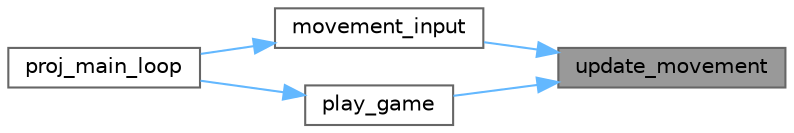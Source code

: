 digraph "update_movement"
{
 // LATEX_PDF_SIZE
  bgcolor="transparent";
  edge [fontname=Helvetica,fontsize=10,labelfontname=Helvetica,labelfontsize=10];
  node [fontname=Helvetica,fontsize=10,shape=box,height=0.2,width=0.4];
  rankdir="RL";
  Node1 [label="update_movement",height=0.2,width=0.4,color="gray40", fillcolor="grey60", style="filled", fontcolor="black",tooltip="Updates the movement of the Tetris piece."];
  Node1 -> Node2 [dir="back",color="steelblue1",style="solid"];
  Node2 [label="movement_input",height=0.2,width=0.4,color="grey40", fillcolor="white", style="filled",URL="$game_8c.html#a07262bb3793448f1bec8e073827a09fa",tooltip="Handles the movement input for the current piece."];
  Node2 -> Node3 [dir="back",color="steelblue1",style="solid"];
  Node3 [label="proj_main_loop",height=0.2,width=0.4,color="grey40", fillcolor="white", style="filled",URL="$proj_8c.html#a2a16f651eccbd248e1ad3b3b924b143b",tooltip=" "];
  Node1 -> Node4 [dir="back",color="steelblue1",style="solid"];
  Node4 [label="play_game",height=0.2,width=0.4,color="grey40", fillcolor="white", style="filled",URL="$game_8c.html#ae5c5488476ad939ec12809dfd4941fa9",tooltip="Plays the game with the given piece."];
  Node4 -> Node3 [dir="back",color="steelblue1",style="solid"];
}
